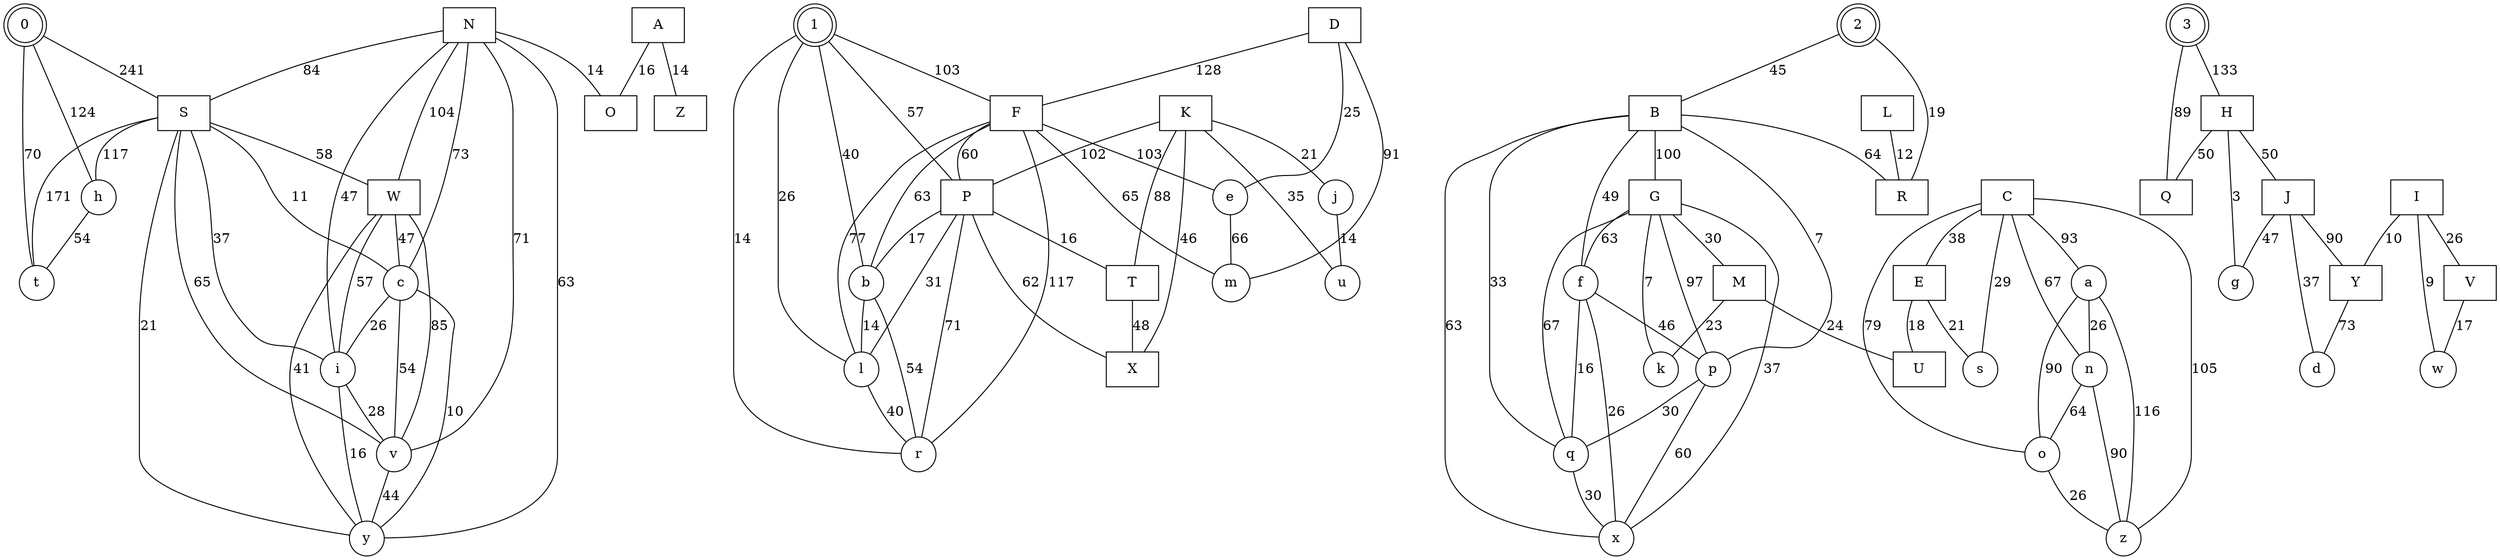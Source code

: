 graph G {
	0 [ shape = "doublecircle"];
	0 -- S [ label = "241"];
	0 [ shape = "doublecircle"];
	0 -- h [ label = "124"];
	0 [ shape = "doublecircle"];
	0 -- t [ label = "70"];
	1 [ shape = "doublecircle"];
	1 -- F [ label = "103"];
	1 [ shape = "doublecircle"];
	1 -- P [ label = "57"];
	1 [ shape = "doublecircle"];
	1 -- b [ label = "40"];
	1 [ shape = "doublecircle"];
	1 -- l [ label = "26"];
	1 [ shape = "doublecircle"];
	1 -- r [ label = "14"];
	2 [ shape = "doublecircle"];
	2 -- B [ label = "45"];
	2 [ shape = "doublecircle"];
	2 -- R [ label = "19"];
	3 [ shape = "doublecircle"];
	3 -- H [ label = "133"];
	3 [ shape = "doublecircle"];
	3 -- Q [ label = "89"];
	A [ shape = "box"];
	A -- O [ label = "16"];
	A [ shape = "box"];
	A -- Z [ label = "14"];
	B [ shape = "box"];
	B -- G [ label = "100"];
	B [ shape = "box"];
	B -- R [ label = "64"];
	B [ shape = "box"];
	B -- f [ label = "49"];
	B [ shape = "box"];
	B -- p [ label = "7"];
	B [ shape = "box"];
	B -- q [ label = "33"];
	B [ shape = "box"];
	B -- x [ label = "63"];
	C [ shape = "box"];
	C -- E [ label = "38"];
	C [ shape = "box"];
	C -- a [ label = "93"];
	C [ shape = "box"];
	C -- n [ label = "67"];
	C [ shape = "box"];
	C -- o [ label = "79"];
	C [ shape = "box"];
	C -- s [ label = "29"];
	C [ shape = "box"];
	C -- z [ label = "105"];
	D [ shape = "box"];
	D -- F [ label = "128"];
	D [ shape = "box"];
	D -- e [ label = "25"];
	D [ shape = "box"];
	D -- m [ label = "91"];
	E [ shape = "box"];
	E [ shape = "box"];
	E -- U [ label = "18"];
	E [ shape = "box"];
	E -- s [ label = "21"];
	F [ shape = "box"];
	F [ shape = "box"];
	F -- P [ label = "60"];
	F [ shape = "box"];
	F -- b [ label = "63"];
	F [ shape = "box"];
	F -- e [ label = "103"];
	F [ shape = "box"];
	F -- l [ label = "77"];
	F [ shape = "box"];
	F -- m [ label = "65"];
	F [ shape = "box"];
	F -- r [ label = "117"];
	G [ shape = "box"];
	G [ shape = "box"];
	G -- M [ label = "30"];
	G [ shape = "box"];
	G -- f [ label = "63"];
	G [ shape = "box"];
	G -- k [ label = "7"];
	G [ shape = "box"];
	G -- p [ label = "97"];
	G [ shape = "box"];
	G -- q [ label = "67"];
	G [ shape = "box"];
	G -- x [ label = "37"];
	H [ shape = "box"];
	H -- J [ label = "50"];
	H [ shape = "box"];
	H -- Q [ label = "50"];
	H [ shape = "box"];
	H -- g [ label = "3"];
	I [ shape = "box"];
	I -- V [ label = "26"];
	I [ shape = "box"];
	I -- Y [ label = "10"];
	I [ shape = "box"];
	I -- w [ label = "9"];
	J [ shape = "box"];
	J [ shape = "box"];
	J -- Y [ label = "90"];
	J [ shape = "box"];
	J -- d [ label = "37"];
	J [ shape = "box"];
	J -- g [ label = "47"];
	K [ shape = "box"];
	K -- P [ label = "102"];
	K [ shape = "box"];
	K -- T [ label = "88"];
	K [ shape = "box"];
	K -- X [ label = "46"];
	K [ shape = "box"];
	K -- j [ label = "21"];
	K [ shape = "box"];
	K -- u [ label = "35"];
	L [ shape = "box"];
	L -- R [ label = "12"];
	M [ shape = "box"];
	M [ shape = "box"];
	M -- U [ label = "24"];
	M [ shape = "box"];
	M -- k [ label = "23"];
	N [ shape = "box"];
	N -- O [ label = "14"];
	N [ shape = "box"];
	N -- S [ label = "84"];
	N [ shape = "box"];
	N -- W [ label = "104"];
	N [ shape = "box"];
	N -- c [ label = "73"];
	N [ shape = "box"];
	N -- i [ label = "47"];
	N [ shape = "box"];
	N -- v [ label = "71"];
	N [ shape = "box"];
	N -- y [ label = "63"];
	O [ shape = "box"];
	O [ shape = "box"];
	P [ shape = "box"];
	P [ shape = "box"];
	P [ shape = "box"];
	P -- T [ label = "16"];
	P [ shape = "box"];
	P -- X [ label = "62"];
	P [ shape = "box"];
	P -- b [ label = "17"];
	P [ shape = "box"];
	P -- l [ label = "31"];
	P [ shape = "box"];
	P -- r [ label = "71"];
	Q [ shape = "box"];
	R [ shape = "box"];
	R [ shape = "box"];
	S [ shape = "box"];
	S [ shape = "box"];
	S -- W [ label = "58"];
	S [ shape = "box"];
	S -- c [ label = "11"];
	S [ shape = "box"];
	S -- h [ label = "117"];
	S [ shape = "box"];
	S -- i [ label = "37"];
	S [ shape = "box"];
	S -- t [ label = "171"];
	S [ shape = "box"];
	S -- v [ label = "65"];
	S [ shape = "box"];
	S -- y [ label = "21"];
	T [ shape = "box"];
	T [ shape = "box"];
	T [ shape = "box"];
	T -- X [ label = "48"];
	U [ shape = "box"];
	U [ shape = "box"];
	V [ shape = "box"];
	V [ shape = "box"];
	V -- w [ label = "17"];
	W [ shape = "box"];
	W [ shape = "box"];
	W [ shape = "box"];
	W -- c [ label = "47"];
	W [ shape = "box"];
	W -- i [ label = "57"];
	W [ shape = "box"];
	W -- v [ label = "85"];
	W [ shape = "box"];
	W -- y [ label = "41"];
	X [ shape = "box"];
	X [ shape = "box"];
	X [ shape = "box"];
	Y [ shape = "box"];
	Y [ shape = "box"];
	Y [ shape = "box"];
	Y -- d [ label = "73"];
	Z [ shape = "box"];
	a [ shape = "circle"];
	a [ shape = "circle"];
	a -- n [ label = "26"];
	a [ shape = "circle"];
	a -- o [ label = "90"];
	a [ shape = "circle"];
	a -- z [ label = "116"];
	b [ shape = "circle"];
	b [ shape = "circle"];
	b [ shape = "circle"];
	b -- l [ label = "14"];
	b [ shape = "circle"];
	b -- r [ label = "54"];
	c [ shape = "circle"];
	c [ shape = "circle"];
	c [ shape = "circle"];
	c [ shape = "circle"];
	c -- i [ label = "26"];
	c [ shape = "circle"];
	c -- v [ label = "54"];
	c [ shape = "circle"];
	c -- y [ label = "10"];
	d [ shape = "circle"];
	d [ shape = "circle"];
	e [ shape = "circle"];
	e [ shape = "circle"];
	e [ shape = "circle"];
	e -- m [ label = "66"];
	f [ shape = "circle"];
	f [ shape = "circle"];
	f [ shape = "circle"];
	f -- p [ label = "46"];
	f [ shape = "circle"];
	f -- q [ label = "16"];
	f [ shape = "circle"];
	f -- x [ label = "26"];
	g [ shape = "circle"];
	g [ shape = "circle"];
	h [ shape = "circle"];
	h [ shape = "circle"];
	h -- t [ label = "54"];
	i [ shape = "circle"];
	i [ shape = "circle"];
	i [ shape = "circle"];
	i [ shape = "circle"];
	i [ shape = "circle"];
	i -- v [ label = "28"];
	i [ shape = "circle"];
	i -- y [ label = "16"];
	j [ shape = "circle"];
	j [ shape = "circle"];
	j -- u [ label = "14"];
	k [ shape = "circle"];
	k [ shape = "circle"];
	l [ shape = "circle"];
	l [ shape = "circle"];
	l [ shape = "circle"];
	l [ shape = "circle"];
	l -- r [ label = "40"];
	m [ shape = "circle"];
	m [ shape = "circle"];
	m [ shape = "circle"];
	n [ shape = "circle"];
	n [ shape = "circle"];
	n [ shape = "circle"];
	n -- o [ label = "64"];
	n [ shape = "circle"];
	n -- z [ label = "90"];
	o [ shape = "circle"];
	o [ shape = "circle"];
	o [ shape = "circle"];
	o [ shape = "circle"];
	o -- z [ label = "26"];
	p [ shape = "circle"];
	p [ shape = "circle"];
	p [ shape = "circle"];
	p [ shape = "circle"];
	p -- q [ label = "30"];
	p [ shape = "circle"];
	p -- x [ label = "60"];
	q [ shape = "circle"];
	q [ shape = "circle"];
	q [ shape = "circle"];
	q [ shape = "circle"];
	q [ shape = "circle"];
	q -- x [ label = "30"];
	r [ shape = "circle"];
	r [ shape = "circle"];
	r [ shape = "circle"];
	r [ shape = "circle"];
	s [ shape = "circle"];
	s [ shape = "circle"];
	t [ shape = "circle"];
	t [ shape = "circle"];
	u [ shape = "circle"];
	u [ shape = "circle"];
	v [ shape = "circle"];
	v [ shape = "circle"];
	v [ shape = "circle"];
	v [ shape = "circle"];
	v [ shape = "circle"];
	v [ shape = "circle"];
	v -- y [ label = "44"];
	w [ shape = "circle"];
	w [ shape = "circle"];
	x [ shape = "circle"];
	x [ shape = "circle"];
	x [ shape = "circle"];
	x [ shape = "circle"];
	x [ shape = "circle"];
	y [ shape = "circle"];
	y [ shape = "circle"];
	y [ shape = "circle"];
	y [ shape = "circle"];
	y [ shape = "circle"];
	y [ shape = "circle"];
	z [ shape = "circle"];
	z [ shape = "circle"];
	z [ shape = "circle"];
	z [ shape = "circle"];
}
